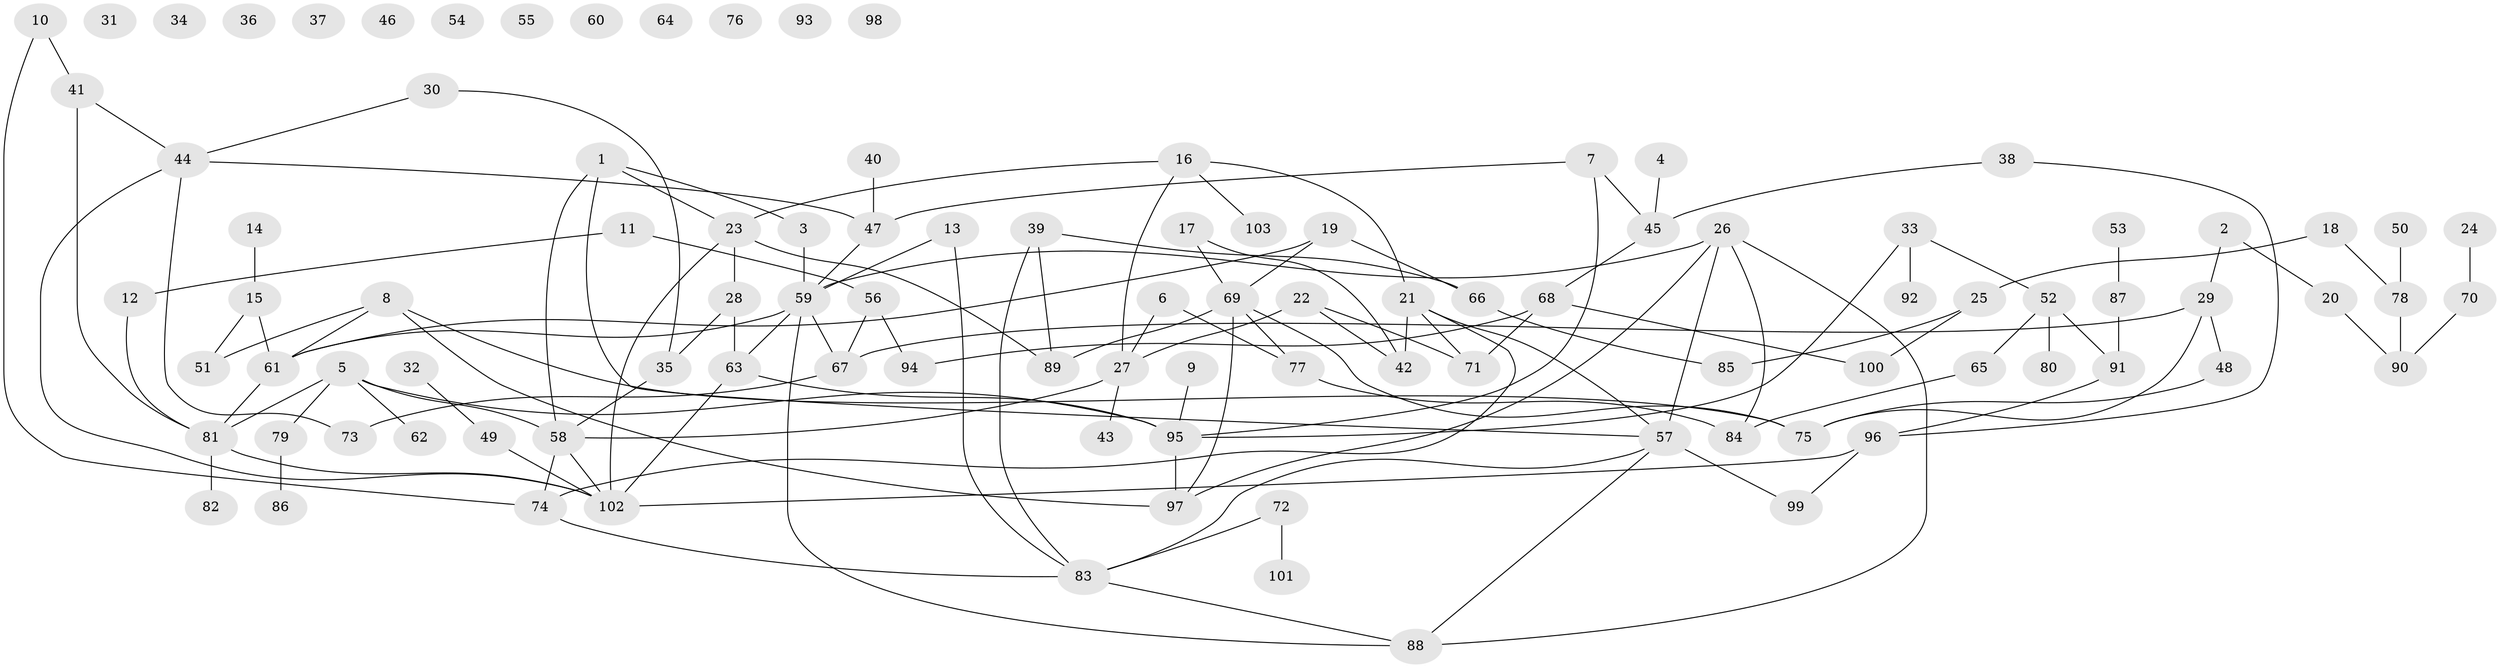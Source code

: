 // Generated by graph-tools (version 1.1) at 2025/12/03/09/25 04:12:52]
// undirected, 103 vertices, 136 edges
graph export_dot {
graph [start="1"]
  node [color=gray90,style=filled];
  1;
  2;
  3;
  4;
  5;
  6;
  7;
  8;
  9;
  10;
  11;
  12;
  13;
  14;
  15;
  16;
  17;
  18;
  19;
  20;
  21;
  22;
  23;
  24;
  25;
  26;
  27;
  28;
  29;
  30;
  31;
  32;
  33;
  34;
  35;
  36;
  37;
  38;
  39;
  40;
  41;
  42;
  43;
  44;
  45;
  46;
  47;
  48;
  49;
  50;
  51;
  52;
  53;
  54;
  55;
  56;
  57;
  58;
  59;
  60;
  61;
  62;
  63;
  64;
  65;
  66;
  67;
  68;
  69;
  70;
  71;
  72;
  73;
  74;
  75;
  76;
  77;
  78;
  79;
  80;
  81;
  82;
  83;
  84;
  85;
  86;
  87;
  88;
  89;
  90;
  91;
  92;
  93;
  94;
  95;
  96;
  97;
  98;
  99;
  100;
  101;
  102;
  103;
  1 -- 3;
  1 -- 23;
  1 -- 57;
  1 -- 58;
  2 -- 20;
  2 -- 29;
  3 -- 59;
  4 -- 45;
  5 -- 58;
  5 -- 62;
  5 -- 79;
  5 -- 81;
  5 -- 95;
  6 -- 27;
  6 -- 77;
  7 -- 45;
  7 -- 47;
  7 -- 95;
  8 -- 51;
  8 -- 61;
  8 -- 75;
  8 -- 97;
  9 -- 95;
  10 -- 41;
  10 -- 74;
  11 -- 12;
  11 -- 56;
  12 -- 81;
  13 -- 59;
  13 -- 83;
  14 -- 15;
  15 -- 51;
  15 -- 61;
  16 -- 21;
  16 -- 23;
  16 -- 27;
  16 -- 103;
  17 -- 42;
  17 -- 69;
  18 -- 25;
  18 -- 78;
  19 -- 61;
  19 -- 66;
  19 -- 69;
  20 -- 90;
  21 -- 42;
  21 -- 57;
  21 -- 71;
  21 -- 74;
  22 -- 27;
  22 -- 42;
  22 -- 71;
  23 -- 28;
  23 -- 89;
  23 -- 102;
  24 -- 70;
  25 -- 85;
  25 -- 100;
  26 -- 57;
  26 -- 59;
  26 -- 84;
  26 -- 88;
  26 -- 97;
  27 -- 43;
  27 -- 58;
  28 -- 35;
  28 -- 63;
  29 -- 48;
  29 -- 67;
  29 -- 75;
  30 -- 35;
  30 -- 44;
  32 -- 49;
  33 -- 52;
  33 -- 92;
  33 -- 95;
  35 -- 58;
  38 -- 45;
  38 -- 96;
  39 -- 66;
  39 -- 83;
  39 -- 89;
  40 -- 47;
  41 -- 44;
  41 -- 81;
  44 -- 47;
  44 -- 73;
  44 -- 102;
  45 -- 68;
  47 -- 59;
  48 -- 75;
  49 -- 102;
  50 -- 78;
  52 -- 65;
  52 -- 80;
  52 -- 91;
  53 -- 87;
  56 -- 67;
  56 -- 94;
  57 -- 83;
  57 -- 88;
  57 -- 99;
  58 -- 74;
  58 -- 102;
  59 -- 61;
  59 -- 63;
  59 -- 67;
  59 -- 88;
  61 -- 81;
  63 -- 95;
  63 -- 102;
  65 -- 84;
  66 -- 85;
  67 -- 73;
  68 -- 71;
  68 -- 94;
  68 -- 100;
  69 -- 75;
  69 -- 77;
  69 -- 89;
  69 -- 97;
  70 -- 90;
  72 -- 83;
  72 -- 101;
  74 -- 83;
  77 -- 84;
  78 -- 90;
  79 -- 86;
  81 -- 82;
  81 -- 102;
  83 -- 88;
  87 -- 91;
  91 -- 96;
  95 -- 97;
  96 -- 99;
  96 -- 102;
}
